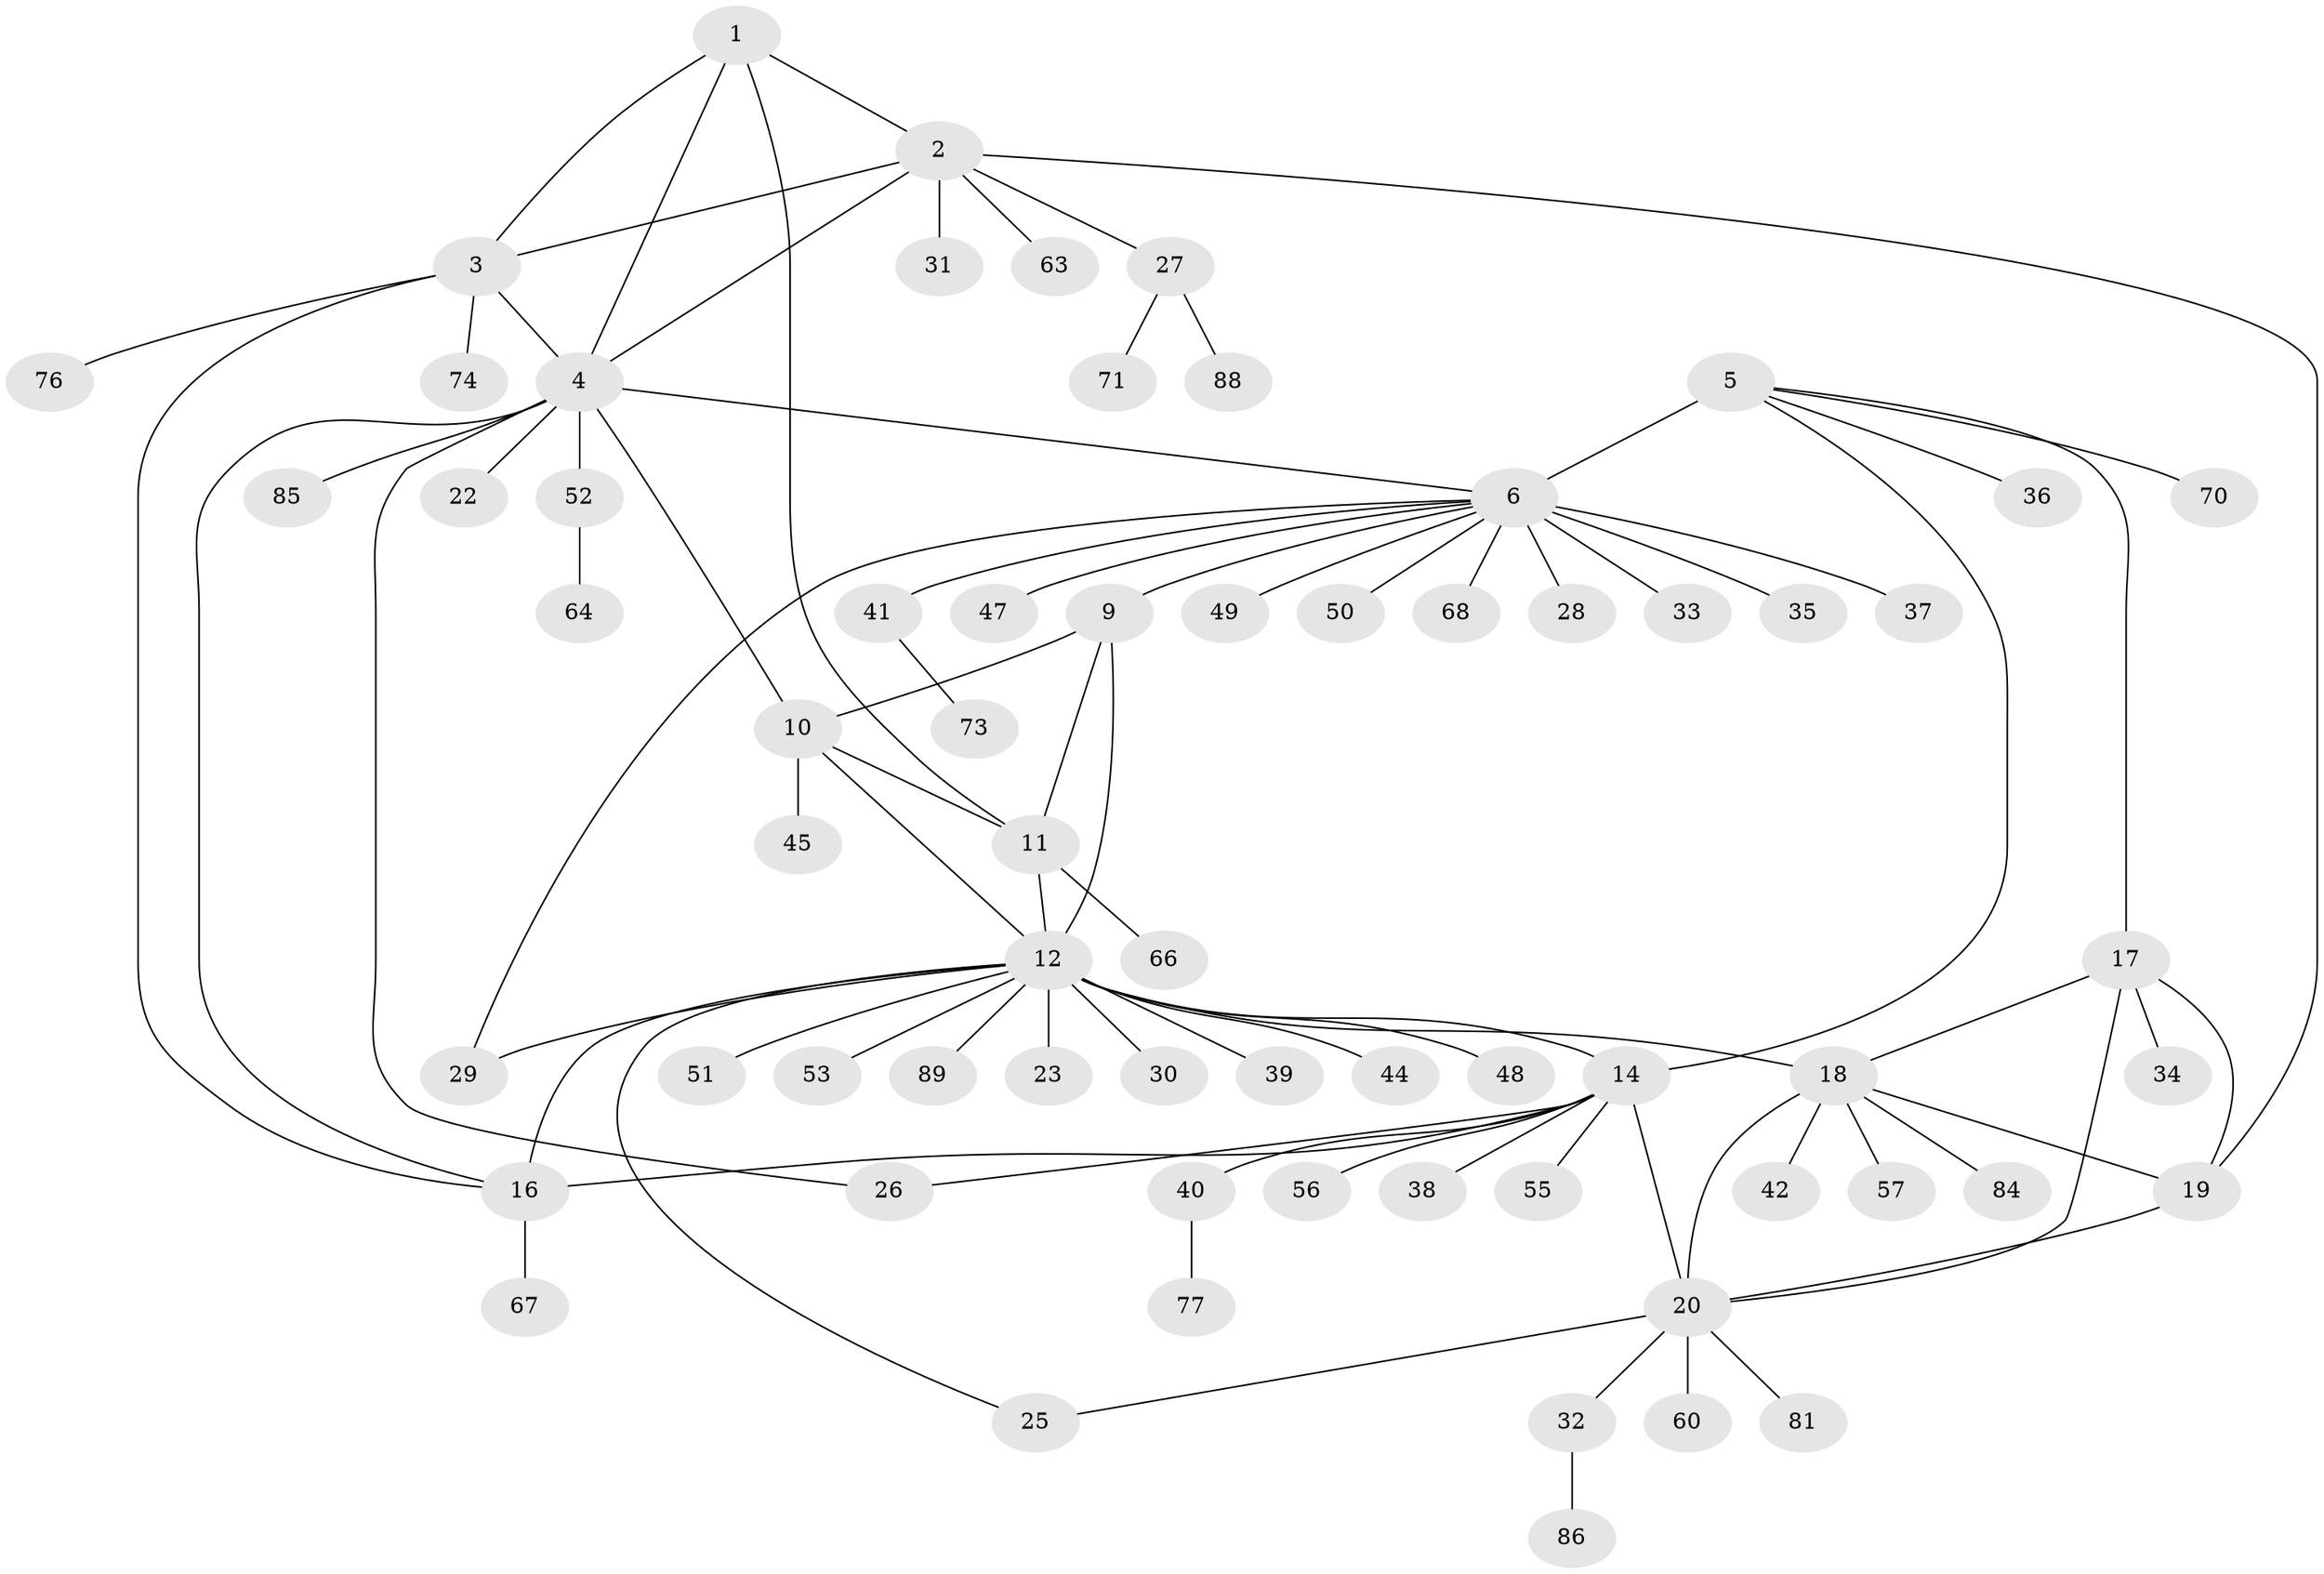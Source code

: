 // original degree distribution, {5: 0.02247191011235955, 8: 0.02247191011235955, 6: 0.07865168539325842, 10: 0.02247191011235955, 4: 0.0449438202247191, 9: 0.033707865168539325, 11: 0.011235955056179775, 1: 0.5730337078651685, 2: 0.15730337078651685, 3: 0.033707865168539325}
// Generated by graph-tools (version 1.1) at 2025/42/03/06/25 10:42:09]
// undirected, 66 vertices, 86 edges
graph export_dot {
graph [start="1"]
  node [color=gray90,style=filled];
  1 [super="+75"];
  2 [super="+80"];
  3 [super="+65"];
  4 [super="+83"];
  5 [super="+7"];
  6 [super="+8"];
  9 [super="+21"];
  10 [super="+59"];
  11 [super="+43"];
  12 [super="+13"];
  14 [super="+15"];
  16 [super="+69"];
  17 [super="+24"];
  18 [super="+72"];
  19;
  20 [super="+54"];
  22;
  23;
  25;
  26 [super="+87"];
  27 [super="+62"];
  28;
  29;
  30;
  31;
  32 [super="+58"];
  33;
  34;
  35;
  36 [super="+46"];
  37;
  38;
  39;
  40;
  41;
  42;
  44;
  45;
  47 [super="+79"];
  48;
  49;
  50;
  51 [super="+61"];
  52 [super="+82"];
  53;
  55;
  56;
  57;
  60;
  63;
  64;
  66;
  67;
  68;
  70;
  71;
  73;
  74;
  76 [super="+78"];
  77;
  81;
  84;
  85;
  86;
  88;
  89;
  1 -- 2;
  1 -- 3;
  1 -- 4;
  1 -- 11;
  2 -- 3;
  2 -- 4;
  2 -- 19;
  2 -- 27;
  2 -- 31;
  2 -- 63;
  3 -- 4;
  3 -- 16;
  3 -- 74;
  3 -- 76;
  4 -- 22;
  4 -- 26;
  4 -- 52;
  4 -- 85;
  4 -- 10;
  4 -- 16;
  4 -- 6;
  5 -- 6 [weight=4];
  5 -- 14;
  5 -- 17;
  5 -- 70;
  5 -- 36;
  6 -- 37;
  6 -- 41;
  6 -- 49;
  6 -- 50;
  6 -- 68;
  6 -- 33;
  6 -- 35;
  6 -- 9;
  6 -- 47;
  6 -- 28;
  6 -- 29;
  9 -- 10;
  9 -- 11;
  9 -- 12;
  10 -- 11;
  10 -- 12;
  10 -- 45;
  11 -- 12;
  11 -- 66;
  12 -- 18 [weight=2];
  12 -- 23;
  12 -- 25;
  12 -- 39;
  12 -- 89;
  12 -- 44;
  12 -- 14 [weight=2];
  12 -- 16;
  12 -- 48;
  12 -- 51;
  12 -- 53;
  12 -- 29;
  12 -- 30;
  14 -- 16 [weight=2];
  14 -- 26;
  14 -- 38;
  14 -- 40;
  14 -- 56;
  14 -- 55;
  14 -- 20;
  16 -- 67;
  17 -- 18;
  17 -- 19;
  17 -- 20;
  17 -- 34;
  18 -- 19;
  18 -- 20;
  18 -- 42;
  18 -- 57;
  18 -- 84;
  19 -- 20;
  20 -- 25;
  20 -- 32;
  20 -- 81;
  20 -- 60;
  27 -- 71;
  27 -- 88;
  32 -- 86;
  40 -- 77;
  41 -- 73;
  52 -- 64;
}

